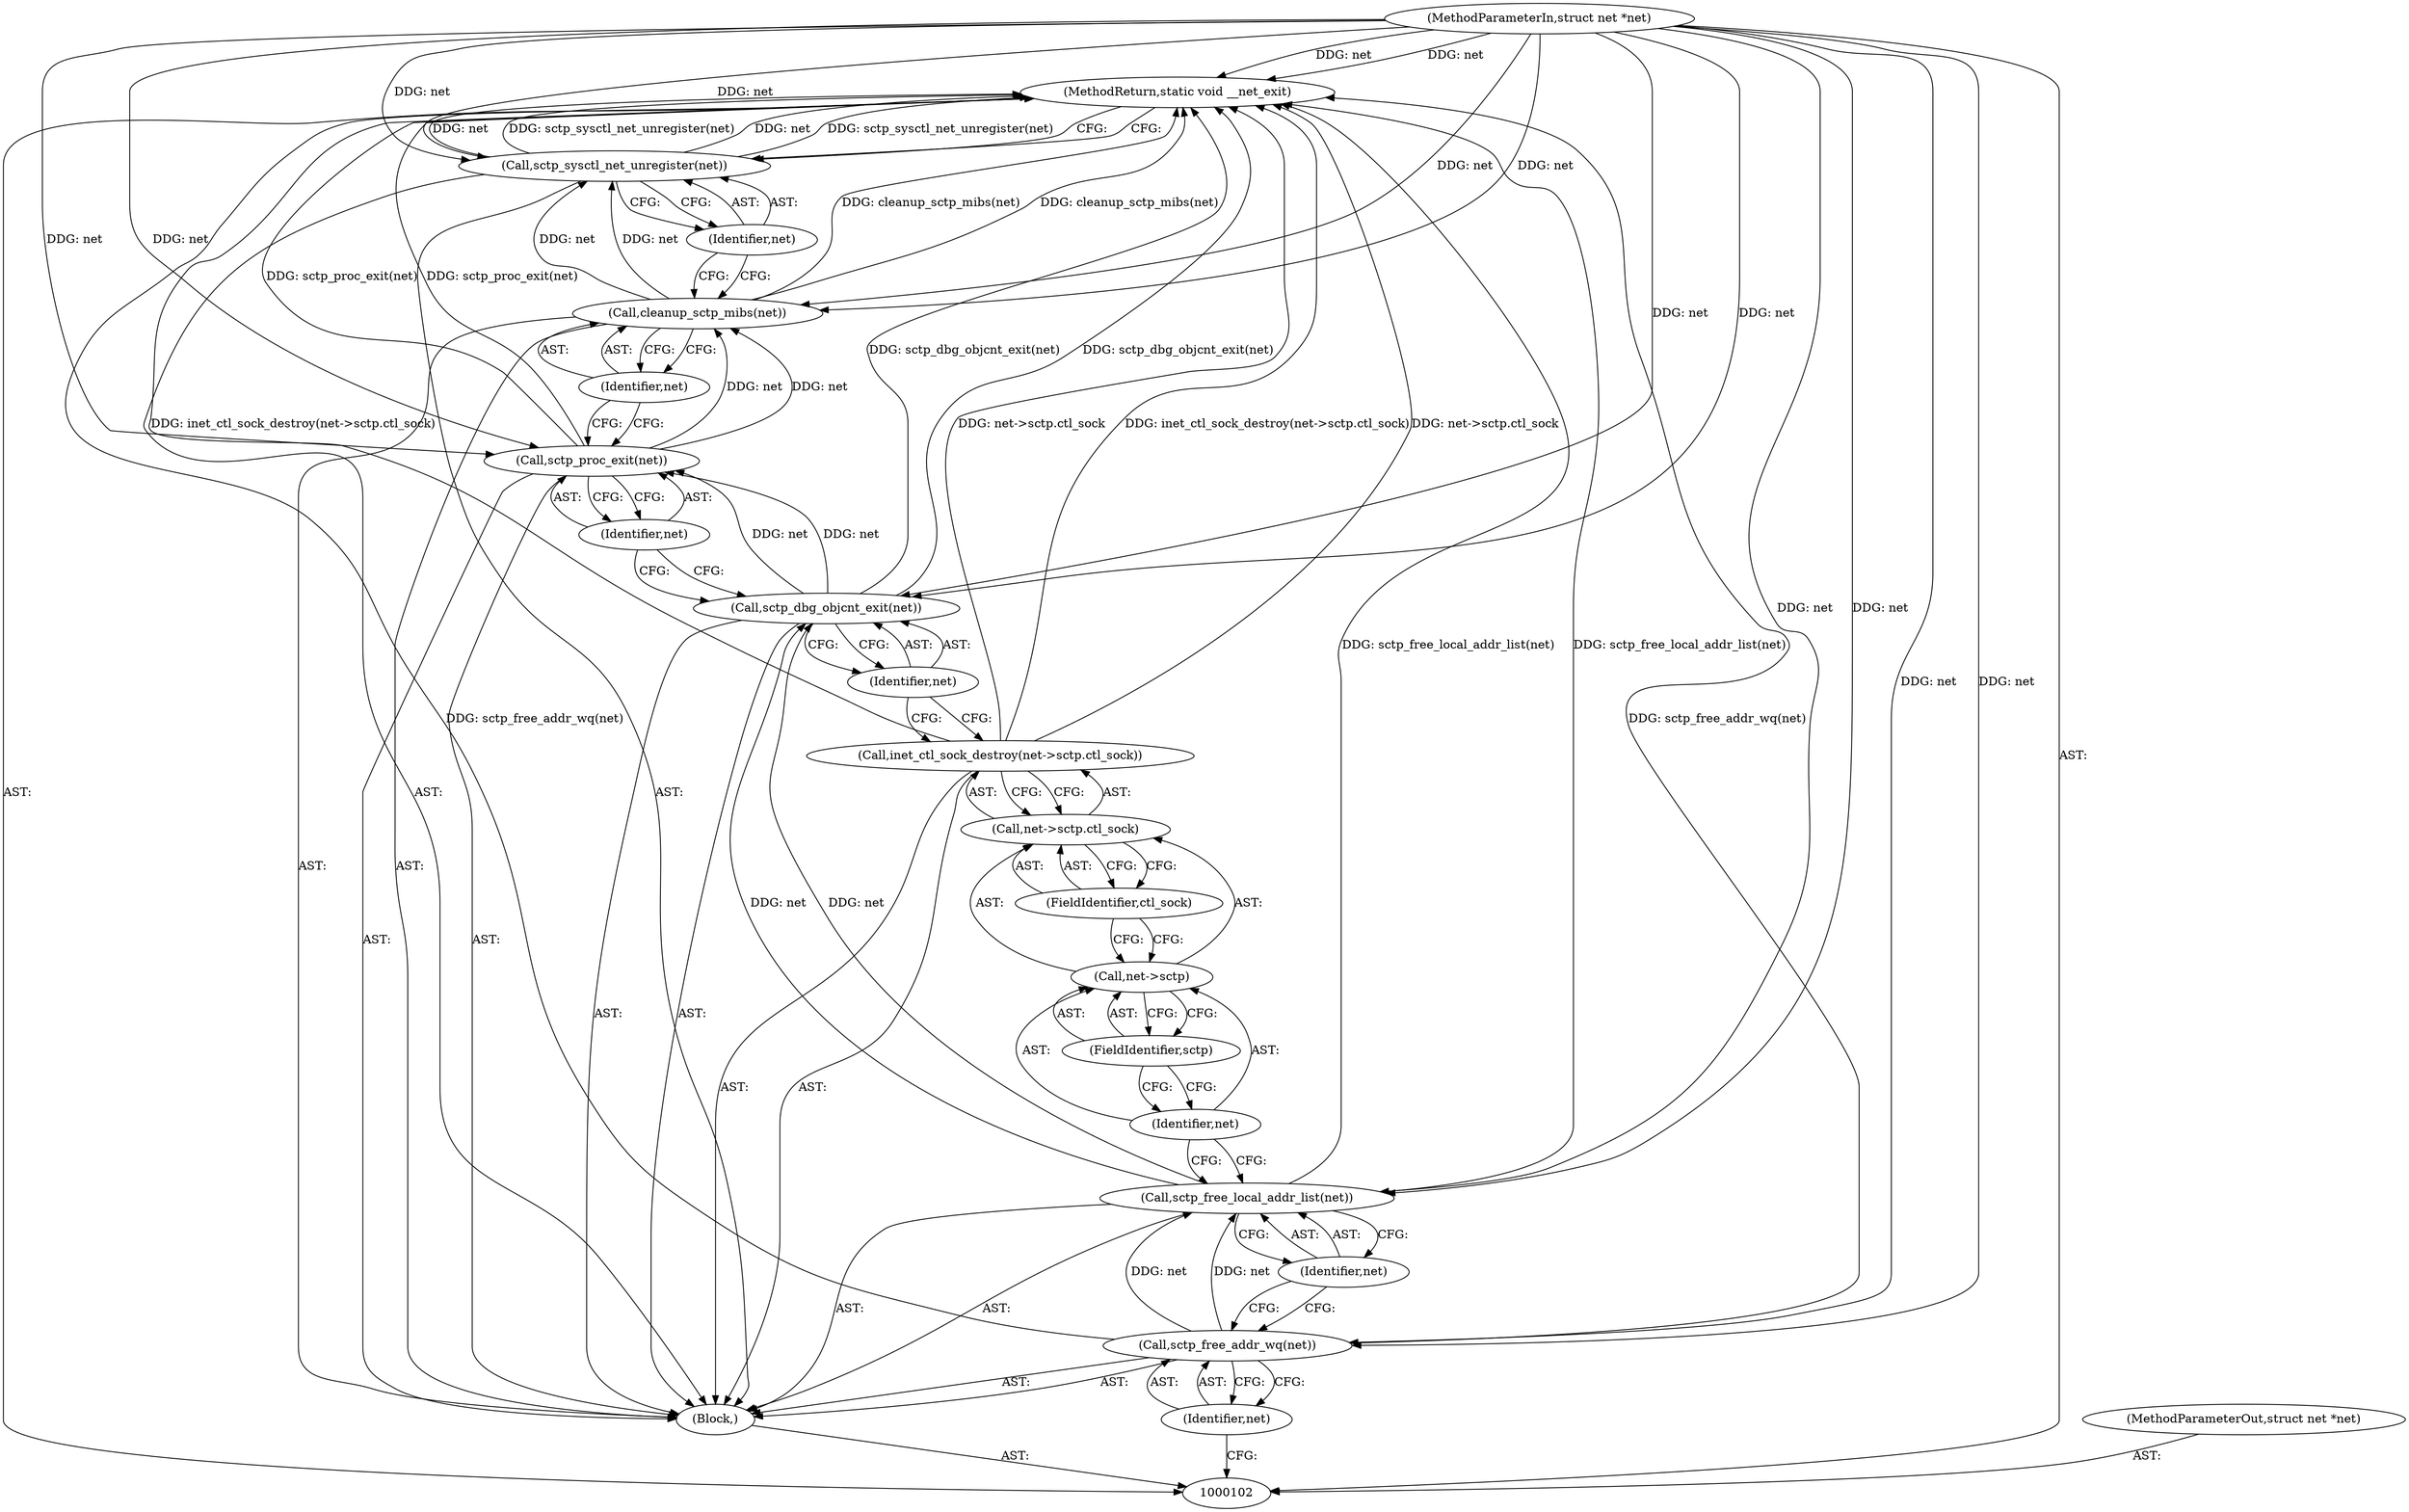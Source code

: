 digraph "1_linux_8e2d61e0aed2b7c4ecb35844fe07e0b2b762dee4_1" {
"1000123" [label="(MethodReturn,static void __net_exit)"];
"1000103" [label="(MethodParameterIn,struct net *net)"];
"1000166" [label="(MethodParameterOut,struct net *net)"];
"1000118" [label="(Identifier,net)"];
"1000117" [label="(Call,sctp_proc_exit(net))"];
"1000119" [label="(Call,cleanup_sctp_mibs(net))"];
"1000120" [label="(Identifier,net)"];
"1000121" [label="(Call,sctp_sysctl_net_unregister(net))"];
"1000122" [label="(Identifier,net)"];
"1000104" [label="(Block,)"];
"1000105" [label="(Call,sctp_free_addr_wq(net))"];
"1000106" [label="(Identifier,net)"];
"1000107" [label="(Call,sctp_free_local_addr_list(net))"];
"1000108" [label="(Identifier,net)"];
"1000109" [label="(Call,inet_ctl_sock_destroy(net->sctp.ctl_sock))"];
"1000110" [label="(Call,net->sctp.ctl_sock)"];
"1000111" [label="(Call,net->sctp)"];
"1000112" [label="(Identifier,net)"];
"1000113" [label="(FieldIdentifier,sctp)"];
"1000114" [label="(FieldIdentifier,ctl_sock)"];
"1000115" [label="(Call,sctp_dbg_objcnt_exit(net))"];
"1000116" [label="(Identifier,net)"];
"1000123" -> "1000102"  [label="AST: "];
"1000123" -> "1000121"  [label="CFG: "];
"1000117" -> "1000123"  [label="DDG: sctp_proc_exit(net)"];
"1000107" -> "1000123"  [label="DDG: sctp_free_local_addr_list(net)"];
"1000105" -> "1000123"  [label="DDG: sctp_free_addr_wq(net)"];
"1000103" -> "1000123"  [label="DDG: net"];
"1000109" -> "1000123"  [label="DDG: net->sctp.ctl_sock"];
"1000109" -> "1000123"  [label="DDG: inet_ctl_sock_destroy(net->sctp.ctl_sock)"];
"1000121" -> "1000123"  [label="DDG: net"];
"1000121" -> "1000123"  [label="DDG: sctp_sysctl_net_unregister(net)"];
"1000119" -> "1000123"  [label="DDG: cleanup_sctp_mibs(net)"];
"1000115" -> "1000123"  [label="DDG: sctp_dbg_objcnt_exit(net)"];
"1000103" -> "1000102"  [label="AST: "];
"1000103" -> "1000123"  [label="DDG: net"];
"1000103" -> "1000105"  [label="DDG: net"];
"1000103" -> "1000107"  [label="DDG: net"];
"1000103" -> "1000115"  [label="DDG: net"];
"1000103" -> "1000117"  [label="DDG: net"];
"1000103" -> "1000119"  [label="DDG: net"];
"1000103" -> "1000121"  [label="DDG: net"];
"1000166" -> "1000102"  [label="AST: "];
"1000118" -> "1000117"  [label="AST: "];
"1000118" -> "1000115"  [label="CFG: "];
"1000117" -> "1000118"  [label="CFG: "];
"1000117" -> "1000104"  [label="AST: "];
"1000117" -> "1000118"  [label="CFG: "];
"1000118" -> "1000117"  [label="AST: "];
"1000120" -> "1000117"  [label="CFG: "];
"1000117" -> "1000123"  [label="DDG: sctp_proc_exit(net)"];
"1000115" -> "1000117"  [label="DDG: net"];
"1000103" -> "1000117"  [label="DDG: net"];
"1000117" -> "1000119"  [label="DDG: net"];
"1000119" -> "1000104"  [label="AST: "];
"1000119" -> "1000120"  [label="CFG: "];
"1000120" -> "1000119"  [label="AST: "];
"1000122" -> "1000119"  [label="CFG: "];
"1000119" -> "1000123"  [label="DDG: cleanup_sctp_mibs(net)"];
"1000117" -> "1000119"  [label="DDG: net"];
"1000103" -> "1000119"  [label="DDG: net"];
"1000119" -> "1000121"  [label="DDG: net"];
"1000120" -> "1000119"  [label="AST: "];
"1000120" -> "1000117"  [label="CFG: "];
"1000119" -> "1000120"  [label="CFG: "];
"1000121" -> "1000104"  [label="AST: "];
"1000121" -> "1000122"  [label="CFG: "];
"1000122" -> "1000121"  [label="AST: "];
"1000123" -> "1000121"  [label="CFG: "];
"1000121" -> "1000123"  [label="DDG: net"];
"1000121" -> "1000123"  [label="DDG: sctp_sysctl_net_unregister(net)"];
"1000119" -> "1000121"  [label="DDG: net"];
"1000103" -> "1000121"  [label="DDG: net"];
"1000122" -> "1000121"  [label="AST: "];
"1000122" -> "1000119"  [label="CFG: "];
"1000121" -> "1000122"  [label="CFG: "];
"1000104" -> "1000102"  [label="AST: "];
"1000105" -> "1000104"  [label="AST: "];
"1000107" -> "1000104"  [label="AST: "];
"1000109" -> "1000104"  [label="AST: "];
"1000115" -> "1000104"  [label="AST: "];
"1000117" -> "1000104"  [label="AST: "];
"1000119" -> "1000104"  [label="AST: "];
"1000121" -> "1000104"  [label="AST: "];
"1000105" -> "1000104"  [label="AST: "];
"1000105" -> "1000106"  [label="CFG: "];
"1000106" -> "1000105"  [label="AST: "];
"1000108" -> "1000105"  [label="CFG: "];
"1000105" -> "1000123"  [label="DDG: sctp_free_addr_wq(net)"];
"1000103" -> "1000105"  [label="DDG: net"];
"1000105" -> "1000107"  [label="DDG: net"];
"1000106" -> "1000105"  [label="AST: "];
"1000106" -> "1000102"  [label="CFG: "];
"1000105" -> "1000106"  [label="CFG: "];
"1000107" -> "1000104"  [label="AST: "];
"1000107" -> "1000108"  [label="CFG: "];
"1000108" -> "1000107"  [label="AST: "];
"1000112" -> "1000107"  [label="CFG: "];
"1000107" -> "1000123"  [label="DDG: sctp_free_local_addr_list(net)"];
"1000105" -> "1000107"  [label="DDG: net"];
"1000103" -> "1000107"  [label="DDG: net"];
"1000107" -> "1000115"  [label="DDG: net"];
"1000108" -> "1000107"  [label="AST: "];
"1000108" -> "1000105"  [label="CFG: "];
"1000107" -> "1000108"  [label="CFG: "];
"1000109" -> "1000104"  [label="AST: "];
"1000109" -> "1000110"  [label="CFG: "];
"1000110" -> "1000109"  [label="AST: "];
"1000116" -> "1000109"  [label="CFG: "];
"1000109" -> "1000123"  [label="DDG: net->sctp.ctl_sock"];
"1000109" -> "1000123"  [label="DDG: inet_ctl_sock_destroy(net->sctp.ctl_sock)"];
"1000110" -> "1000109"  [label="AST: "];
"1000110" -> "1000114"  [label="CFG: "];
"1000111" -> "1000110"  [label="AST: "];
"1000114" -> "1000110"  [label="AST: "];
"1000109" -> "1000110"  [label="CFG: "];
"1000111" -> "1000110"  [label="AST: "];
"1000111" -> "1000113"  [label="CFG: "];
"1000112" -> "1000111"  [label="AST: "];
"1000113" -> "1000111"  [label="AST: "];
"1000114" -> "1000111"  [label="CFG: "];
"1000112" -> "1000111"  [label="AST: "];
"1000112" -> "1000107"  [label="CFG: "];
"1000113" -> "1000112"  [label="CFG: "];
"1000113" -> "1000111"  [label="AST: "];
"1000113" -> "1000112"  [label="CFG: "];
"1000111" -> "1000113"  [label="CFG: "];
"1000114" -> "1000110"  [label="AST: "];
"1000114" -> "1000111"  [label="CFG: "];
"1000110" -> "1000114"  [label="CFG: "];
"1000115" -> "1000104"  [label="AST: "];
"1000115" -> "1000116"  [label="CFG: "];
"1000116" -> "1000115"  [label="AST: "];
"1000118" -> "1000115"  [label="CFG: "];
"1000115" -> "1000123"  [label="DDG: sctp_dbg_objcnt_exit(net)"];
"1000107" -> "1000115"  [label="DDG: net"];
"1000103" -> "1000115"  [label="DDG: net"];
"1000115" -> "1000117"  [label="DDG: net"];
"1000116" -> "1000115"  [label="AST: "];
"1000116" -> "1000109"  [label="CFG: "];
"1000115" -> "1000116"  [label="CFG: "];
}
